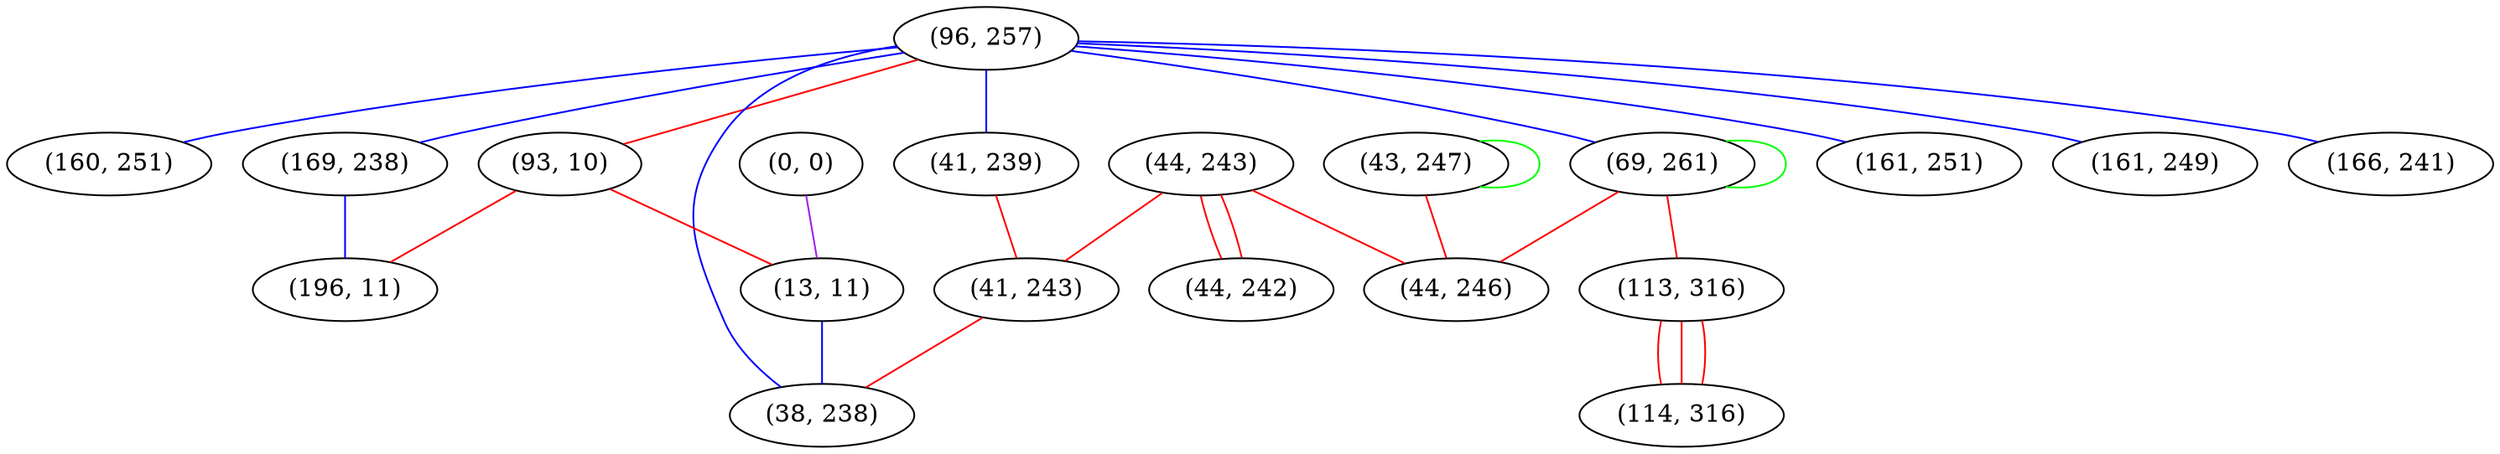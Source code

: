 graph "" {
"(96, 257)";
"(160, 251)";
"(0, 0)";
"(169, 238)";
"(69, 261)";
"(113, 316)";
"(41, 239)";
"(161, 251)";
"(93, 10)";
"(114, 316)";
"(44, 243)";
"(44, 242)";
"(43, 247)";
"(13, 11)";
"(161, 249)";
"(166, 241)";
"(41, 243)";
"(44, 246)";
"(196, 11)";
"(38, 238)";
"(96, 257)" -- "(160, 251)"  [color=blue, key=0, weight=3];
"(96, 257)" -- "(169, 238)"  [color=blue, key=0, weight=3];
"(96, 257)" -- "(161, 249)"  [color=blue, key=0, weight=3];
"(96, 257)" -- "(41, 239)"  [color=blue, key=0, weight=3];
"(96, 257)" -- "(161, 251)"  [color=blue, key=0, weight=3];
"(96, 257)" -- "(93, 10)"  [color=red, key=0, weight=1];
"(96, 257)" -- "(166, 241)"  [color=blue, key=0, weight=3];
"(96, 257)" -- "(38, 238)"  [color=blue, key=0, weight=3];
"(96, 257)" -- "(69, 261)"  [color=blue, key=0, weight=3];
"(0, 0)" -- "(13, 11)"  [color=purple, key=0, weight=4];
"(169, 238)" -- "(196, 11)"  [color=blue, key=0, weight=3];
"(69, 261)" -- "(44, 246)"  [color=red, key=0, weight=1];
"(69, 261)" -- "(113, 316)"  [color=red, key=0, weight=1];
"(69, 261)" -- "(69, 261)"  [color=green, key=0, weight=2];
"(113, 316)" -- "(114, 316)"  [color=red, key=0, weight=1];
"(113, 316)" -- "(114, 316)"  [color=red, key=1, weight=1];
"(113, 316)" -- "(114, 316)"  [color=red, key=2, weight=1];
"(41, 239)" -- "(41, 243)"  [color=red, key=0, weight=1];
"(93, 10)" -- "(196, 11)"  [color=red, key=0, weight=1];
"(93, 10)" -- "(13, 11)"  [color=red, key=0, weight=1];
"(44, 243)" -- "(44, 242)"  [color=red, key=0, weight=1];
"(44, 243)" -- "(44, 242)"  [color=red, key=1, weight=1];
"(44, 243)" -- "(41, 243)"  [color=red, key=0, weight=1];
"(44, 243)" -- "(44, 246)"  [color=red, key=0, weight=1];
"(43, 247)" -- "(43, 247)"  [color=green, key=0, weight=2];
"(43, 247)" -- "(44, 246)"  [color=red, key=0, weight=1];
"(13, 11)" -- "(38, 238)"  [color=blue, key=0, weight=3];
"(41, 243)" -- "(38, 238)"  [color=red, key=0, weight=1];
}
